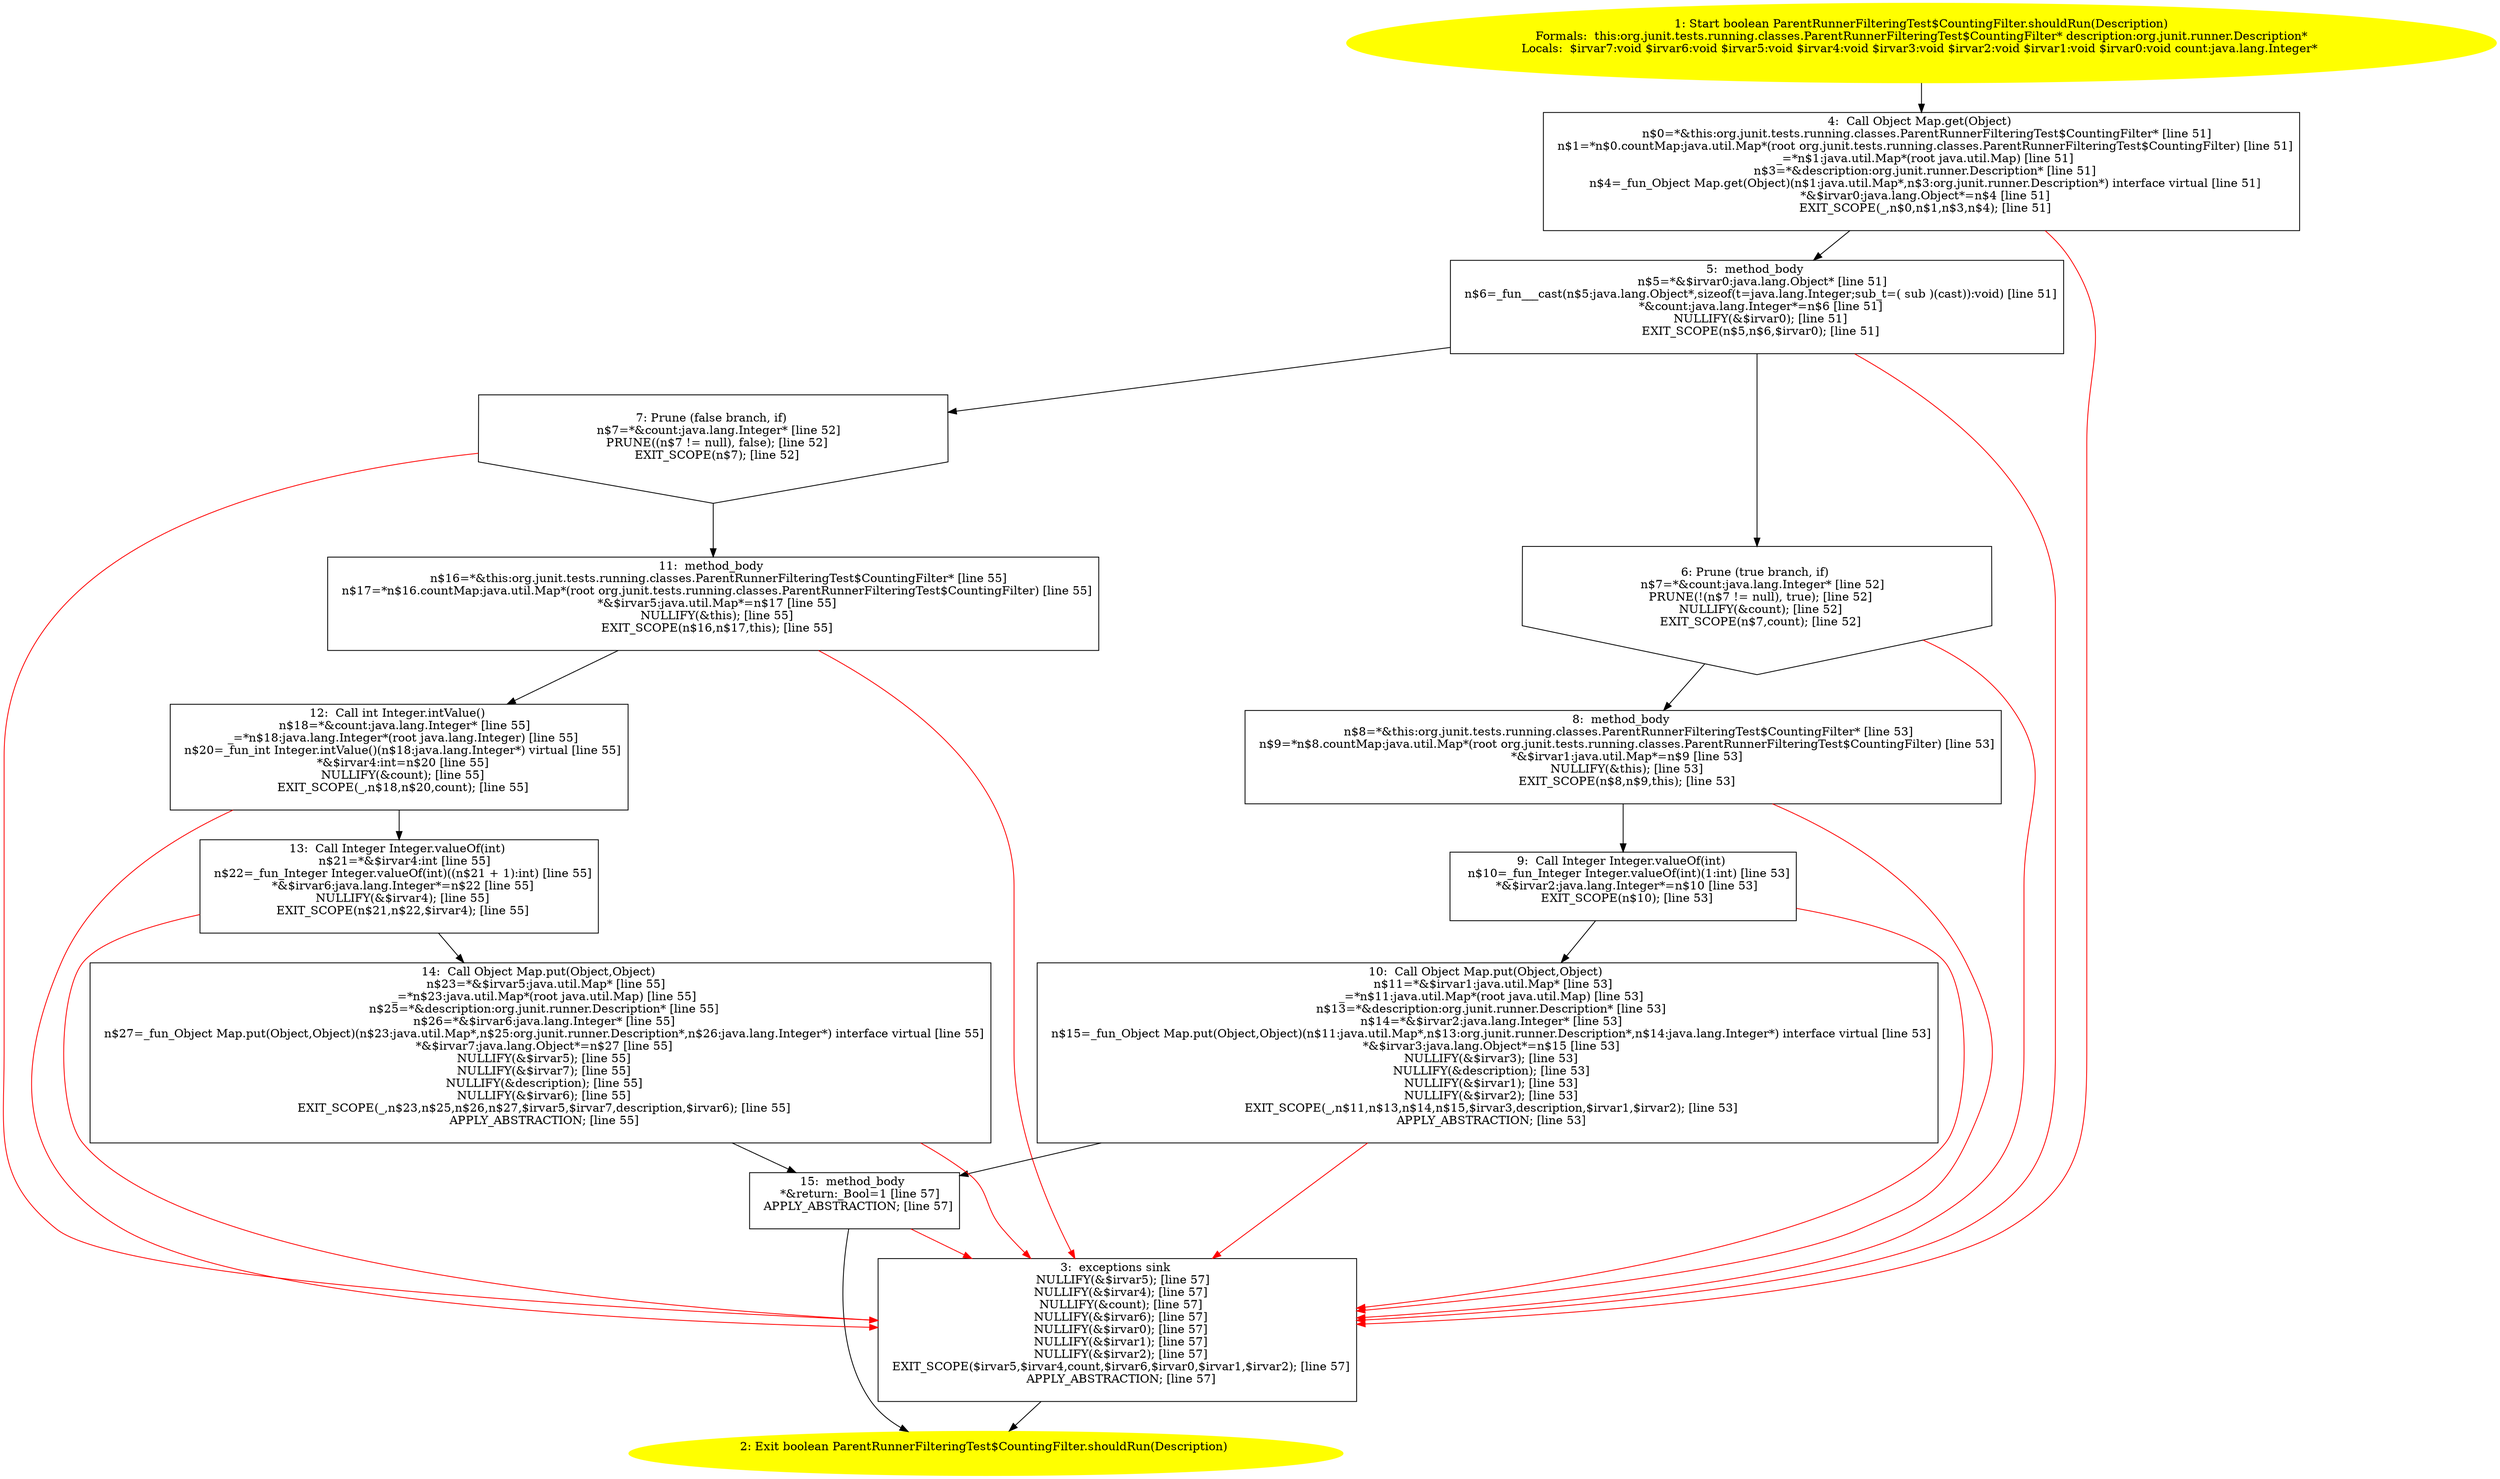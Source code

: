 /* @generated */
digraph cfg {
"org.junit.tests.running.classes.ParentRunnerFilteringTest$CountingFilter.shouldRun(org.junit.runner..8026612d8f9ca345d3badbcb8098aa19_1" [label="1: Start boolean ParentRunnerFilteringTest$CountingFilter.shouldRun(Description)\nFormals:  this:org.junit.tests.running.classes.ParentRunnerFilteringTest$CountingFilter* description:org.junit.runner.Description*\nLocals:  $irvar7:void $irvar6:void $irvar5:void $irvar4:void $irvar3:void $irvar2:void $irvar1:void $irvar0:void count:java.lang.Integer* \n  " color=yellow style=filled]
	

	 "org.junit.tests.running.classes.ParentRunnerFilteringTest$CountingFilter.shouldRun(org.junit.runner..8026612d8f9ca345d3badbcb8098aa19_1" -> "org.junit.tests.running.classes.ParentRunnerFilteringTest$CountingFilter.shouldRun(org.junit.runner..8026612d8f9ca345d3badbcb8098aa19_4" ;
"org.junit.tests.running.classes.ParentRunnerFilteringTest$CountingFilter.shouldRun(org.junit.runner..8026612d8f9ca345d3badbcb8098aa19_2" [label="2: Exit boolean ParentRunnerFilteringTest$CountingFilter.shouldRun(Description) \n  " color=yellow style=filled]
	

"org.junit.tests.running.classes.ParentRunnerFilteringTest$CountingFilter.shouldRun(org.junit.runner..8026612d8f9ca345d3badbcb8098aa19_3" [label="3:  exceptions sink \n   NULLIFY(&$irvar5); [line 57]\n  NULLIFY(&$irvar4); [line 57]\n  NULLIFY(&count); [line 57]\n  NULLIFY(&$irvar6); [line 57]\n  NULLIFY(&$irvar0); [line 57]\n  NULLIFY(&$irvar1); [line 57]\n  NULLIFY(&$irvar2); [line 57]\n  EXIT_SCOPE($irvar5,$irvar4,count,$irvar6,$irvar0,$irvar1,$irvar2); [line 57]\n  APPLY_ABSTRACTION; [line 57]\n " shape="box"]
	

	 "org.junit.tests.running.classes.ParentRunnerFilteringTest$CountingFilter.shouldRun(org.junit.runner..8026612d8f9ca345d3badbcb8098aa19_3" -> "org.junit.tests.running.classes.ParentRunnerFilteringTest$CountingFilter.shouldRun(org.junit.runner..8026612d8f9ca345d3badbcb8098aa19_2" ;
"org.junit.tests.running.classes.ParentRunnerFilteringTest$CountingFilter.shouldRun(org.junit.runner..8026612d8f9ca345d3badbcb8098aa19_4" [label="4:  Call Object Map.get(Object) \n   n$0=*&this:org.junit.tests.running.classes.ParentRunnerFilteringTest$CountingFilter* [line 51]\n  n$1=*n$0.countMap:java.util.Map*(root org.junit.tests.running.classes.ParentRunnerFilteringTest$CountingFilter) [line 51]\n  _=*n$1:java.util.Map*(root java.util.Map) [line 51]\n  n$3=*&description:org.junit.runner.Description* [line 51]\n  n$4=_fun_Object Map.get(Object)(n$1:java.util.Map*,n$3:org.junit.runner.Description*) interface virtual [line 51]\n  *&$irvar0:java.lang.Object*=n$4 [line 51]\n  EXIT_SCOPE(_,n$0,n$1,n$3,n$4); [line 51]\n " shape="box"]
	

	 "org.junit.tests.running.classes.ParentRunnerFilteringTest$CountingFilter.shouldRun(org.junit.runner..8026612d8f9ca345d3badbcb8098aa19_4" -> "org.junit.tests.running.classes.ParentRunnerFilteringTest$CountingFilter.shouldRun(org.junit.runner..8026612d8f9ca345d3badbcb8098aa19_5" ;
	 "org.junit.tests.running.classes.ParentRunnerFilteringTest$CountingFilter.shouldRun(org.junit.runner..8026612d8f9ca345d3badbcb8098aa19_4" -> "org.junit.tests.running.classes.ParentRunnerFilteringTest$CountingFilter.shouldRun(org.junit.runner..8026612d8f9ca345d3badbcb8098aa19_3" [color="red" ];
"org.junit.tests.running.classes.ParentRunnerFilteringTest$CountingFilter.shouldRun(org.junit.runner..8026612d8f9ca345d3badbcb8098aa19_5" [label="5:  method_body \n   n$5=*&$irvar0:java.lang.Object* [line 51]\n  n$6=_fun___cast(n$5:java.lang.Object*,sizeof(t=java.lang.Integer;sub_t=( sub )(cast)):void) [line 51]\n  *&count:java.lang.Integer*=n$6 [line 51]\n  NULLIFY(&$irvar0); [line 51]\n  EXIT_SCOPE(n$5,n$6,$irvar0); [line 51]\n " shape="box"]
	

	 "org.junit.tests.running.classes.ParentRunnerFilteringTest$CountingFilter.shouldRun(org.junit.runner..8026612d8f9ca345d3badbcb8098aa19_5" -> "org.junit.tests.running.classes.ParentRunnerFilteringTest$CountingFilter.shouldRun(org.junit.runner..8026612d8f9ca345d3badbcb8098aa19_6" ;
	 "org.junit.tests.running.classes.ParentRunnerFilteringTest$CountingFilter.shouldRun(org.junit.runner..8026612d8f9ca345d3badbcb8098aa19_5" -> "org.junit.tests.running.classes.ParentRunnerFilteringTest$CountingFilter.shouldRun(org.junit.runner..8026612d8f9ca345d3badbcb8098aa19_7" ;
	 "org.junit.tests.running.classes.ParentRunnerFilteringTest$CountingFilter.shouldRun(org.junit.runner..8026612d8f9ca345d3badbcb8098aa19_5" -> "org.junit.tests.running.classes.ParentRunnerFilteringTest$CountingFilter.shouldRun(org.junit.runner..8026612d8f9ca345d3badbcb8098aa19_3" [color="red" ];
"org.junit.tests.running.classes.ParentRunnerFilteringTest$CountingFilter.shouldRun(org.junit.runner..8026612d8f9ca345d3badbcb8098aa19_6" [label="6: Prune (true branch, if) \n   n$7=*&count:java.lang.Integer* [line 52]\n  PRUNE(!(n$7 != null), true); [line 52]\n  NULLIFY(&count); [line 52]\n  EXIT_SCOPE(n$7,count); [line 52]\n " shape="invhouse"]
	

	 "org.junit.tests.running.classes.ParentRunnerFilteringTest$CountingFilter.shouldRun(org.junit.runner..8026612d8f9ca345d3badbcb8098aa19_6" -> "org.junit.tests.running.classes.ParentRunnerFilteringTest$CountingFilter.shouldRun(org.junit.runner..8026612d8f9ca345d3badbcb8098aa19_8" ;
	 "org.junit.tests.running.classes.ParentRunnerFilteringTest$CountingFilter.shouldRun(org.junit.runner..8026612d8f9ca345d3badbcb8098aa19_6" -> "org.junit.tests.running.classes.ParentRunnerFilteringTest$CountingFilter.shouldRun(org.junit.runner..8026612d8f9ca345d3badbcb8098aa19_3" [color="red" ];
"org.junit.tests.running.classes.ParentRunnerFilteringTest$CountingFilter.shouldRun(org.junit.runner..8026612d8f9ca345d3badbcb8098aa19_7" [label="7: Prune (false branch, if) \n   n$7=*&count:java.lang.Integer* [line 52]\n  PRUNE((n$7 != null), false); [line 52]\n  EXIT_SCOPE(n$7); [line 52]\n " shape="invhouse"]
	

	 "org.junit.tests.running.classes.ParentRunnerFilteringTest$CountingFilter.shouldRun(org.junit.runner..8026612d8f9ca345d3badbcb8098aa19_7" -> "org.junit.tests.running.classes.ParentRunnerFilteringTest$CountingFilter.shouldRun(org.junit.runner..8026612d8f9ca345d3badbcb8098aa19_11" ;
	 "org.junit.tests.running.classes.ParentRunnerFilteringTest$CountingFilter.shouldRun(org.junit.runner..8026612d8f9ca345d3badbcb8098aa19_7" -> "org.junit.tests.running.classes.ParentRunnerFilteringTest$CountingFilter.shouldRun(org.junit.runner..8026612d8f9ca345d3badbcb8098aa19_3" [color="red" ];
"org.junit.tests.running.classes.ParentRunnerFilteringTest$CountingFilter.shouldRun(org.junit.runner..8026612d8f9ca345d3badbcb8098aa19_8" [label="8:  method_body \n   n$8=*&this:org.junit.tests.running.classes.ParentRunnerFilteringTest$CountingFilter* [line 53]\n  n$9=*n$8.countMap:java.util.Map*(root org.junit.tests.running.classes.ParentRunnerFilteringTest$CountingFilter) [line 53]\n  *&$irvar1:java.util.Map*=n$9 [line 53]\n  NULLIFY(&this); [line 53]\n  EXIT_SCOPE(n$8,n$9,this); [line 53]\n " shape="box"]
	

	 "org.junit.tests.running.classes.ParentRunnerFilteringTest$CountingFilter.shouldRun(org.junit.runner..8026612d8f9ca345d3badbcb8098aa19_8" -> "org.junit.tests.running.classes.ParentRunnerFilteringTest$CountingFilter.shouldRun(org.junit.runner..8026612d8f9ca345d3badbcb8098aa19_9" ;
	 "org.junit.tests.running.classes.ParentRunnerFilteringTest$CountingFilter.shouldRun(org.junit.runner..8026612d8f9ca345d3badbcb8098aa19_8" -> "org.junit.tests.running.classes.ParentRunnerFilteringTest$CountingFilter.shouldRun(org.junit.runner..8026612d8f9ca345d3badbcb8098aa19_3" [color="red" ];
"org.junit.tests.running.classes.ParentRunnerFilteringTest$CountingFilter.shouldRun(org.junit.runner..8026612d8f9ca345d3badbcb8098aa19_9" [label="9:  Call Integer Integer.valueOf(int) \n   n$10=_fun_Integer Integer.valueOf(int)(1:int) [line 53]\n  *&$irvar2:java.lang.Integer*=n$10 [line 53]\n  EXIT_SCOPE(n$10); [line 53]\n " shape="box"]
	

	 "org.junit.tests.running.classes.ParentRunnerFilteringTest$CountingFilter.shouldRun(org.junit.runner..8026612d8f9ca345d3badbcb8098aa19_9" -> "org.junit.tests.running.classes.ParentRunnerFilteringTest$CountingFilter.shouldRun(org.junit.runner..8026612d8f9ca345d3badbcb8098aa19_10" ;
	 "org.junit.tests.running.classes.ParentRunnerFilteringTest$CountingFilter.shouldRun(org.junit.runner..8026612d8f9ca345d3badbcb8098aa19_9" -> "org.junit.tests.running.classes.ParentRunnerFilteringTest$CountingFilter.shouldRun(org.junit.runner..8026612d8f9ca345d3badbcb8098aa19_3" [color="red" ];
"org.junit.tests.running.classes.ParentRunnerFilteringTest$CountingFilter.shouldRun(org.junit.runner..8026612d8f9ca345d3badbcb8098aa19_10" [label="10:  Call Object Map.put(Object,Object) \n   n$11=*&$irvar1:java.util.Map* [line 53]\n  _=*n$11:java.util.Map*(root java.util.Map) [line 53]\n  n$13=*&description:org.junit.runner.Description* [line 53]\n  n$14=*&$irvar2:java.lang.Integer* [line 53]\n  n$15=_fun_Object Map.put(Object,Object)(n$11:java.util.Map*,n$13:org.junit.runner.Description*,n$14:java.lang.Integer*) interface virtual [line 53]\n  *&$irvar3:java.lang.Object*=n$15 [line 53]\n  NULLIFY(&$irvar3); [line 53]\n  NULLIFY(&description); [line 53]\n  NULLIFY(&$irvar1); [line 53]\n  NULLIFY(&$irvar2); [line 53]\n  EXIT_SCOPE(_,n$11,n$13,n$14,n$15,$irvar3,description,$irvar1,$irvar2); [line 53]\n  APPLY_ABSTRACTION; [line 53]\n " shape="box"]
	

	 "org.junit.tests.running.classes.ParentRunnerFilteringTest$CountingFilter.shouldRun(org.junit.runner..8026612d8f9ca345d3badbcb8098aa19_10" -> "org.junit.tests.running.classes.ParentRunnerFilteringTest$CountingFilter.shouldRun(org.junit.runner..8026612d8f9ca345d3badbcb8098aa19_15" ;
	 "org.junit.tests.running.classes.ParentRunnerFilteringTest$CountingFilter.shouldRun(org.junit.runner..8026612d8f9ca345d3badbcb8098aa19_10" -> "org.junit.tests.running.classes.ParentRunnerFilteringTest$CountingFilter.shouldRun(org.junit.runner..8026612d8f9ca345d3badbcb8098aa19_3" [color="red" ];
"org.junit.tests.running.classes.ParentRunnerFilteringTest$CountingFilter.shouldRun(org.junit.runner..8026612d8f9ca345d3badbcb8098aa19_11" [label="11:  method_body \n   n$16=*&this:org.junit.tests.running.classes.ParentRunnerFilteringTest$CountingFilter* [line 55]\n  n$17=*n$16.countMap:java.util.Map*(root org.junit.tests.running.classes.ParentRunnerFilteringTest$CountingFilter) [line 55]\n  *&$irvar5:java.util.Map*=n$17 [line 55]\n  NULLIFY(&this); [line 55]\n  EXIT_SCOPE(n$16,n$17,this); [line 55]\n " shape="box"]
	

	 "org.junit.tests.running.classes.ParentRunnerFilteringTest$CountingFilter.shouldRun(org.junit.runner..8026612d8f9ca345d3badbcb8098aa19_11" -> "org.junit.tests.running.classes.ParentRunnerFilteringTest$CountingFilter.shouldRun(org.junit.runner..8026612d8f9ca345d3badbcb8098aa19_12" ;
	 "org.junit.tests.running.classes.ParentRunnerFilteringTest$CountingFilter.shouldRun(org.junit.runner..8026612d8f9ca345d3badbcb8098aa19_11" -> "org.junit.tests.running.classes.ParentRunnerFilteringTest$CountingFilter.shouldRun(org.junit.runner..8026612d8f9ca345d3badbcb8098aa19_3" [color="red" ];
"org.junit.tests.running.classes.ParentRunnerFilteringTest$CountingFilter.shouldRun(org.junit.runner..8026612d8f9ca345d3badbcb8098aa19_12" [label="12:  Call int Integer.intValue() \n   n$18=*&count:java.lang.Integer* [line 55]\n  _=*n$18:java.lang.Integer*(root java.lang.Integer) [line 55]\n  n$20=_fun_int Integer.intValue()(n$18:java.lang.Integer*) virtual [line 55]\n  *&$irvar4:int=n$20 [line 55]\n  NULLIFY(&count); [line 55]\n  EXIT_SCOPE(_,n$18,n$20,count); [line 55]\n " shape="box"]
	

	 "org.junit.tests.running.classes.ParentRunnerFilteringTest$CountingFilter.shouldRun(org.junit.runner..8026612d8f9ca345d3badbcb8098aa19_12" -> "org.junit.tests.running.classes.ParentRunnerFilteringTest$CountingFilter.shouldRun(org.junit.runner..8026612d8f9ca345d3badbcb8098aa19_13" ;
	 "org.junit.tests.running.classes.ParentRunnerFilteringTest$CountingFilter.shouldRun(org.junit.runner..8026612d8f9ca345d3badbcb8098aa19_12" -> "org.junit.tests.running.classes.ParentRunnerFilteringTest$CountingFilter.shouldRun(org.junit.runner..8026612d8f9ca345d3badbcb8098aa19_3" [color="red" ];
"org.junit.tests.running.classes.ParentRunnerFilteringTest$CountingFilter.shouldRun(org.junit.runner..8026612d8f9ca345d3badbcb8098aa19_13" [label="13:  Call Integer Integer.valueOf(int) \n   n$21=*&$irvar4:int [line 55]\n  n$22=_fun_Integer Integer.valueOf(int)((n$21 + 1):int) [line 55]\n  *&$irvar6:java.lang.Integer*=n$22 [line 55]\n  NULLIFY(&$irvar4); [line 55]\n  EXIT_SCOPE(n$21,n$22,$irvar4); [line 55]\n " shape="box"]
	

	 "org.junit.tests.running.classes.ParentRunnerFilteringTest$CountingFilter.shouldRun(org.junit.runner..8026612d8f9ca345d3badbcb8098aa19_13" -> "org.junit.tests.running.classes.ParentRunnerFilteringTest$CountingFilter.shouldRun(org.junit.runner..8026612d8f9ca345d3badbcb8098aa19_14" ;
	 "org.junit.tests.running.classes.ParentRunnerFilteringTest$CountingFilter.shouldRun(org.junit.runner..8026612d8f9ca345d3badbcb8098aa19_13" -> "org.junit.tests.running.classes.ParentRunnerFilteringTest$CountingFilter.shouldRun(org.junit.runner..8026612d8f9ca345d3badbcb8098aa19_3" [color="red" ];
"org.junit.tests.running.classes.ParentRunnerFilteringTest$CountingFilter.shouldRun(org.junit.runner..8026612d8f9ca345d3badbcb8098aa19_14" [label="14:  Call Object Map.put(Object,Object) \n   n$23=*&$irvar5:java.util.Map* [line 55]\n  _=*n$23:java.util.Map*(root java.util.Map) [line 55]\n  n$25=*&description:org.junit.runner.Description* [line 55]\n  n$26=*&$irvar6:java.lang.Integer* [line 55]\n  n$27=_fun_Object Map.put(Object,Object)(n$23:java.util.Map*,n$25:org.junit.runner.Description*,n$26:java.lang.Integer*) interface virtual [line 55]\n  *&$irvar7:java.lang.Object*=n$27 [line 55]\n  NULLIFY(&$irvar5); [line 55]\n  NULLIFY(&$irvar7); [line 55]\n  NULLIFY(&description); [line 55]\n  NULLIFY(&$irvar6); [line 55]\n  EXIT_SCOPE(_,n$23,n$25,n$26,n$27,$irvar5,$irvar7,description,$irvar6); [line 55]\n  APPLY_ABSTRACTION; [line 55]\n " shape="box"]
	

	 "org.junit.tests.running.classes.ParentRunnerFilteringTest$CountingFilter.shouldRun(org.junit.runner..8026612d8f9ca345d3badbcb8098aa19_14" -> "org.junit.tests.running.classes.ParentRunnerFilteringTest$CountingFilter.shouldRun(org.junit.runner..8026612d8f9ca345d3badbcb8098aa19_15" ;
	 "org.junit.tests.running.classes.ParentRunnerFilteringTest$CountingFilter.shouldRun(org.junit.runner..8026612d8f9ca345d3badbcb8098aa19_14" -> "org.junit.tests.running.classes.ParentRunnerFilteringTest$CountingFilter.shouldRun(org.junit.runner..8026612d8f9ca345d3badbcb8098aa19_3" [color="red" ];
"org.junit.tests.running.classes.ParentRunnerFilteringTest$CountingFilter.shouldRun(org.junit.runner..8026612d8f9ca345d3badbcb8098aa19_15" [label="15:  method_body \n   *&return:_Bool=1 [line 57]\n  APPLY_ABSTRACTION; [line 57]\n " shape="box"]
	

	 "org.junit.tests.running.classes.ParentRunnerFilteringTest$CountingFilter.shouldRun(org.junit.runner..8026612d8f9ca345d3badbcb8098aa19_15" -> "org.junit.tests.running.classes.ParentRunnerFilteringTest$CountingFilter.shouldRun(org.junit.runner..8026612d8f9ca345d3badbcb8098aa19_2" ;
	 "org.junit.tests.running.classes.ParentRunnerFilteringTest$CountingFilter.shouldRun(org.junit.runner..8026612d8f9ca345d3badbcb8098aa19_15" -> "org.junit.tests.running.classes.ParentRunnerFilteringTest$CountingFilter.shouldRun(org.junit.runner..8026612d8f9ca345d3badbcb8098aa19_3" [color="red" ];
}
